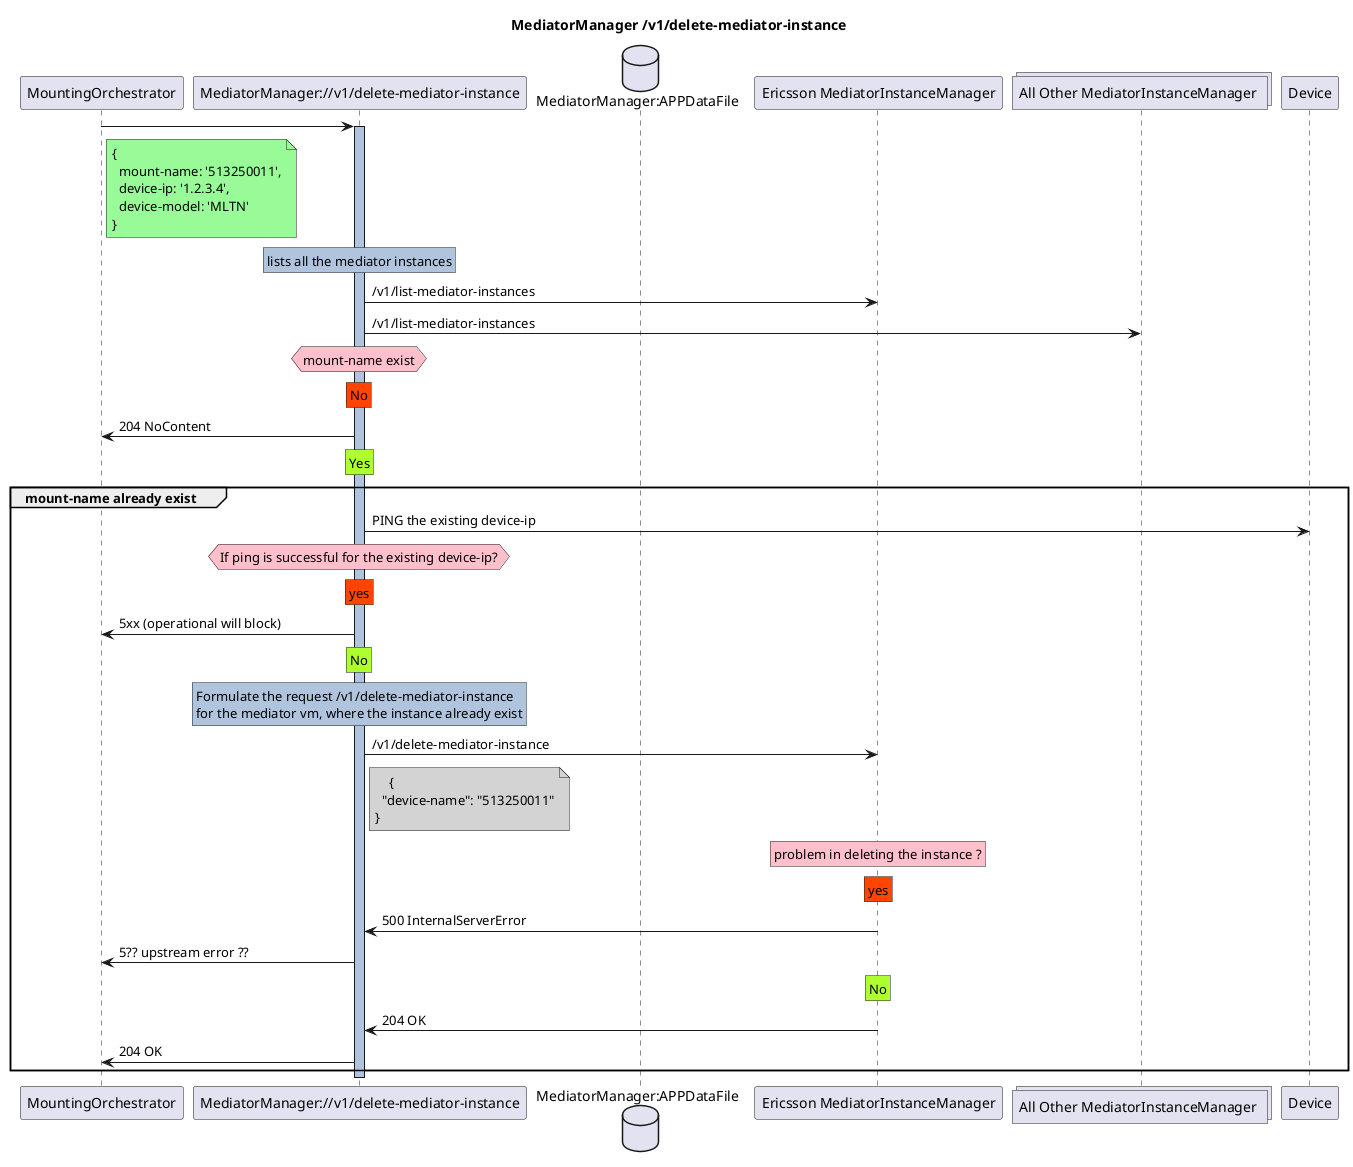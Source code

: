@startuml DeleteMediatorInstance
skinparam responseMessageBelowArrow true

title
MediatorManager /v1/delete-mediator-instance
end title

participant "MountingOrchestrator" as MO
participant "MediatorManager://v1/delete-mediator-instance" as MM
database "MediatorManager:APPDataFile" as AppData
participant "Ericsson MediatorInstanceManager" as EMIM
collections "All Other MediatorInstanceManager " as AMIM


MO -> MM : 
note right MO #PaleGreen
    { 
      mount-name: '513250011',
      device-ip: '1.2.3.4',
      device-model: 'MLTN'
    }
end note
activate MM #LightSteelBlue

rnote over MM #LightSteelBlue
    lists all the mediator instances
end note

MM -> EMIM : /v1/list-mediator-instances

MM -> AMIM : /v1/list-mediator-instances

hnote over MM #Pink
    mount-name exist
end note

rnote over MM #OrangeRed
    No
end note

MM -> MO : 204 NoContent

rnote over MM #GreenYellow
    Yes
end note

group mount-name already exist
MM -> Device : PING the existing device-ip
hnote over MM #Pink
    If ping is successful for the existing device-ip?
end note
rnote over MM #OrangeRed
    yes
end note
MM -> MO : 5xx (operational will block)

rnote over MM #GreenYellow
    No
end note

rnote over MM #LightSteelBlue
    Formulate the request /v1/delete-mediator-instance
    for the mediator vm, where the instance already exist
end note

MM -> EMIM : /v1/delete-mediator-instance
note right MM #LightGrey
    {
  "device-name": "513250011"
}
end note

rnote over EMIM #Pink
problem in deleting the instance ?
end note
rnote over EMIM #OrangeRed
    yes
end note
EMIM -> MM : 500 InternalServerError
MM -> MO : 5?? upstream error ??

rnote over EMIM #GreenYellow
    No
end note
EMIM -> MM : 204 OK


MM -> MO : 204 OK
end
deactivate MM

@enduml